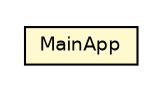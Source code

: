 #!/usr/local/bin/dot
#
# Class diagram 
# Generated by UMLGraph version R5_6-24-gf6e263 (http://www.umlgraph.org/)
#

digraph G {
	edge [fontname="Helvetica",fontsize=10,labelfontname="Helvetica",labelfontsize=10];
	node [fontname="Helvetica",fontsize=10,shape=plaintext];
	nodesep=0.25;
	ranksep=0.5;
	// com.rockhoppertech.music.fx.MainApp
	c5330 [label=<<table title="com.rockhoppertech.music.fx.MainApp" border="0" cellborder="1" cellspacing="0" cellpadding="2" port="p" bgcolor="lemonChiffon" href="./MainApp.html">
		<tr><td><table border="0" cellspacing="0" cellpadding="1">
<tr><td align="center" balign="center"> MainApp </td></tr>
		</table></td></tr>
		</table>>, URL="./MainApp.html", fontname="Helvetica", fontcolor="black", fontsize=9.0];
}

